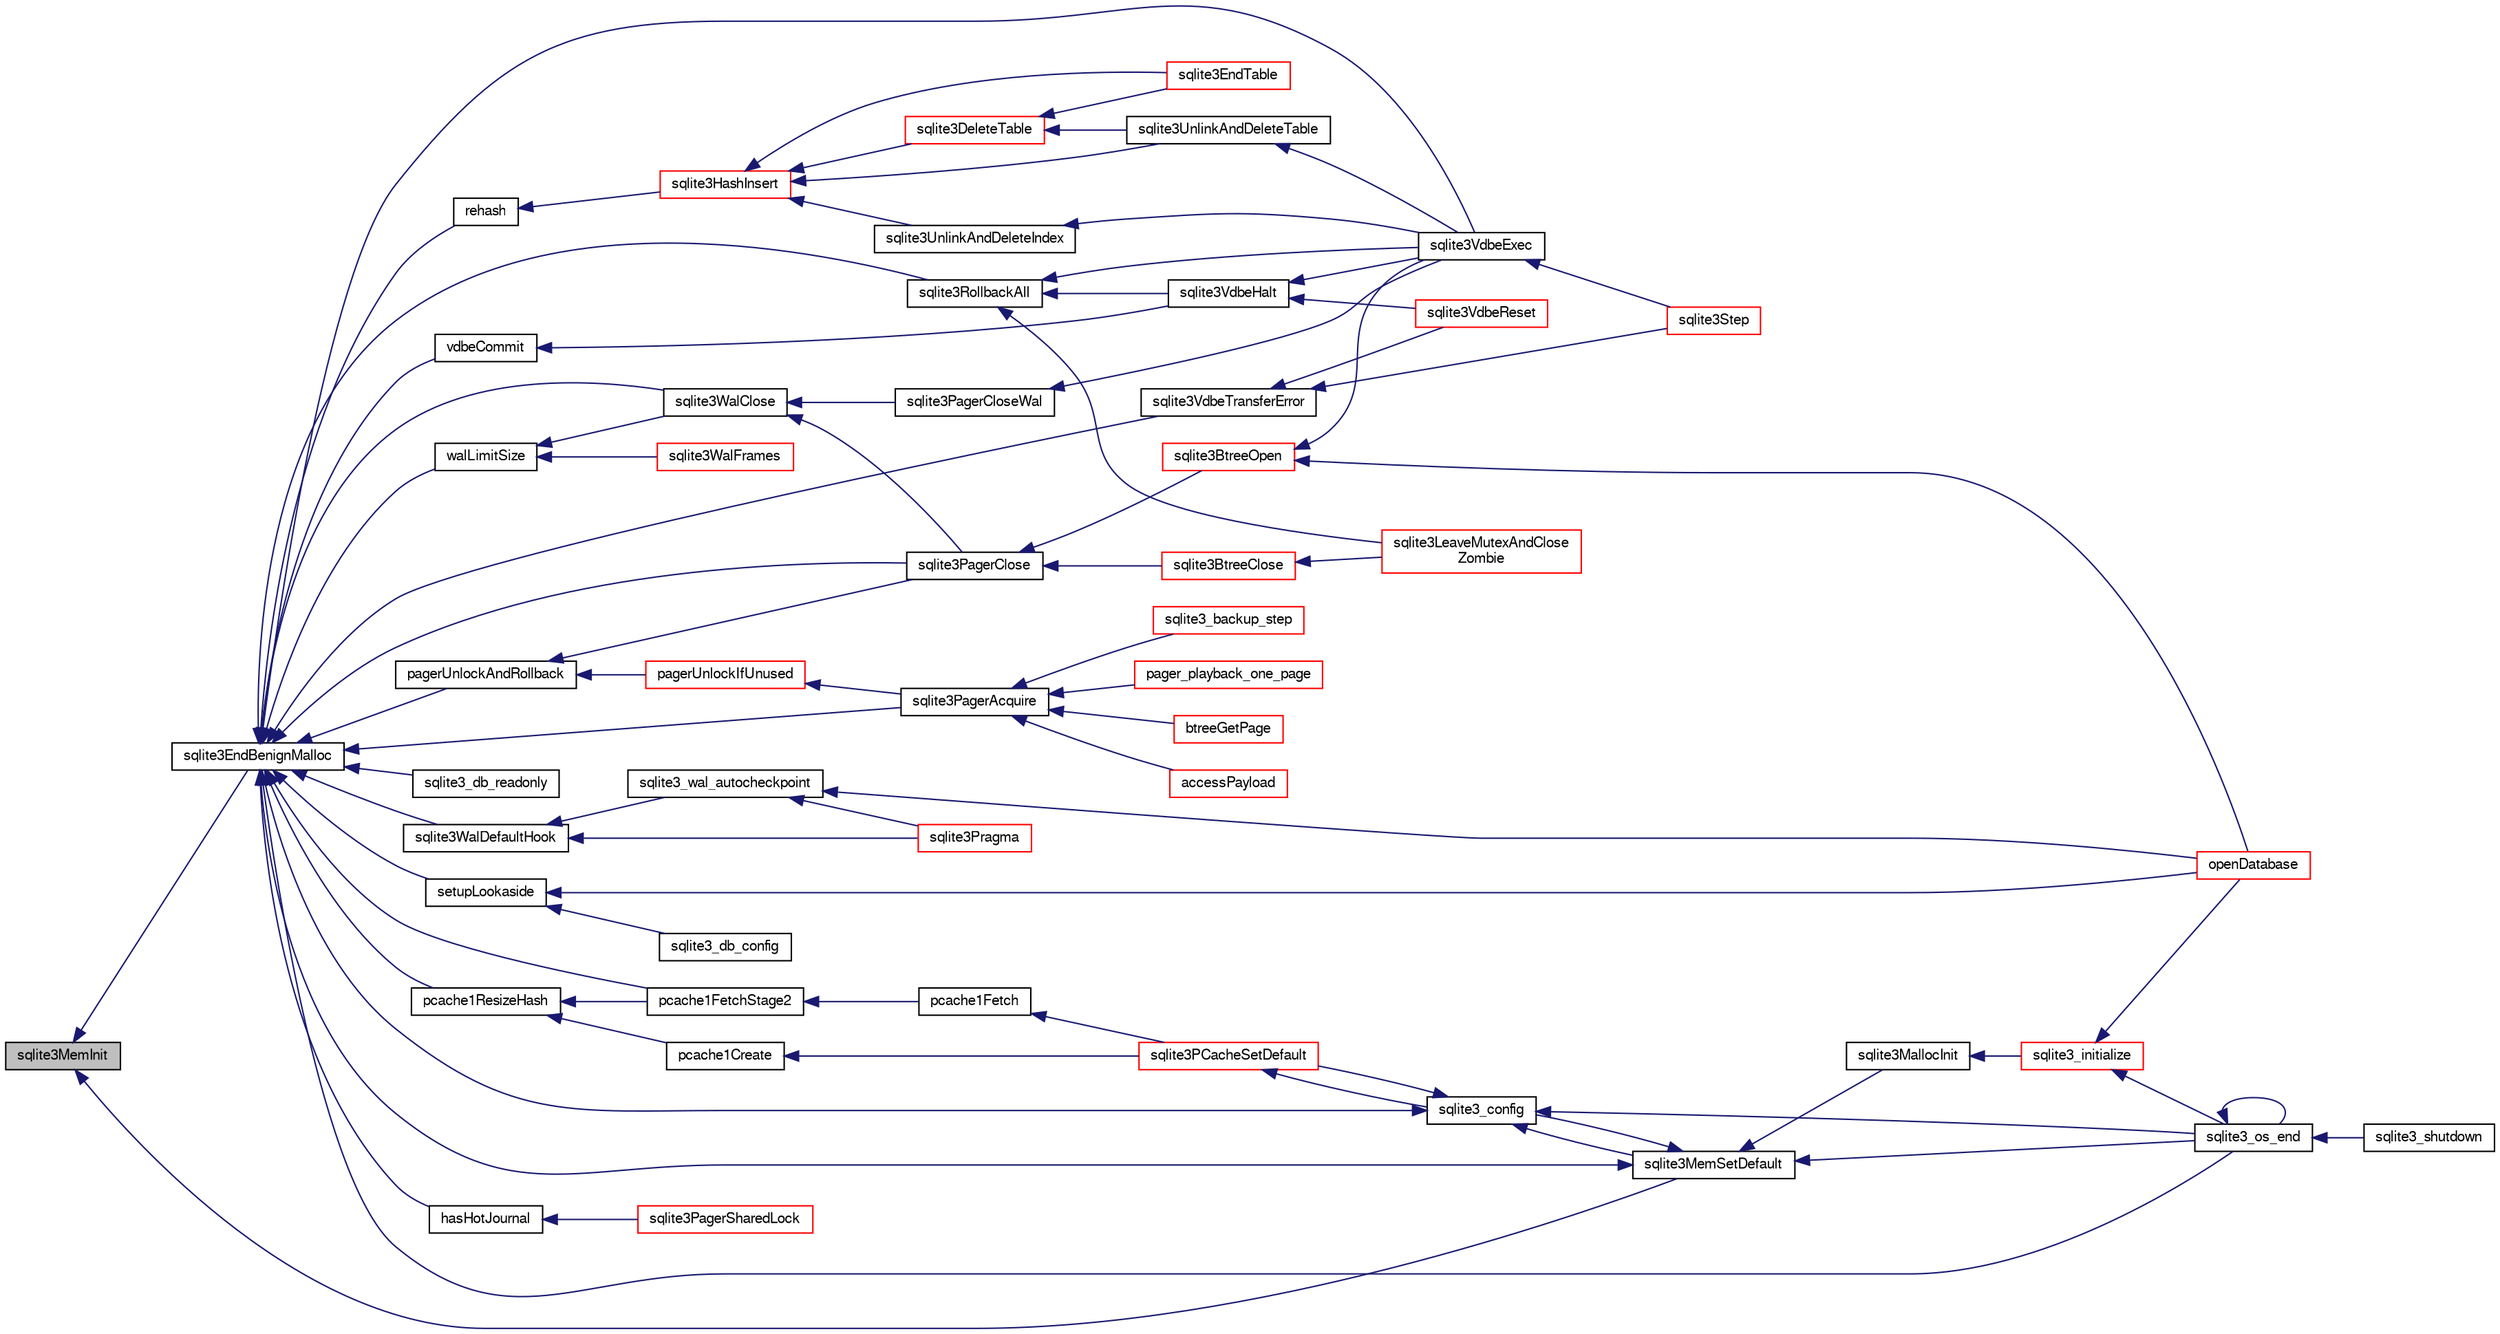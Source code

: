 digraph "sqlite3MemInit"
{
  edge [fontname="FreeSans",fontsize="10",labelfontname="FreeSans",labelfontsize="10"];
  node [fontname="FreeSans",fontsize="10",shape=record];
  rankdir="LR";
  Node590395 [label="sqlite3MemInit",height=0.2,width=0.4,color="black", fillcolor="grey75", style="filled", fontcolor="black"];
  Node590395 -> Node590396 [dir="back",color="midnightblue",fontsize="10",style="solid",fontname="FreeSans"];
  Node590396 [label="sqlite3EndBenignMalloc",height=0.2,width=0.4,color="black", fillcolor="white", style="filled",URL="$sqlite3_8c.html#a4582127cc64d483dc66c7acf9d8d8fbb"];
  Node590396 -> Node590397 [dir="back",color="midnightblue",fontsize="10",style="solid",fontname="FreeSans"];
  Node590397 [label="rehash",height=0.2,width=0.4,color="black", fillcolor="white", style="filled",URL="$sqlite3_8c.html#a4851529638f6c7af16239ee6e2dcc628"];
  Node590397 -> Node590398 [dir="back",color="midnightblue",fontsize="10",style="solid",fontname="FreeSans"];
  Node590398 [label="sqlite3HashInsert",height=0.2,width=0.4,color="red", fillcolor="white", style="filled",URL="$sqlite3_8c.html#aebbc6c13b3c139d5f3463938f441da3d"];
  Node590398 -> Node590399 [dir="back",color="midnightblue",fontsize="10",style="solid",fontname="FreeSans"];
  Node590399 [label="sqlite3UnlinkAndDeleteIndex",height=0.2,width=0.4,color="black", fillcolor="white", style="filled",URL="$sqlite3_8c.html#a889f2dcb438c56db37a6d61e9f25e244"];
  Node590399 -> Node590400 [dir="back",color="midnightblue",fontsize="10",style="solid",fontname="FreeSans"];
  Node590400 [label="sqlite3VdbeExec",height=0.2,width=0.4,color="black", fillcolor="white", style="filled",URL="$sqlite3_8c.html#a8ce40a614bdc56719c4d642b1e4dfb21"];
  Node590400 -> Node590401 [dir="back",color="midnightblue",fontsize="10",style="solid",fontname="FreeSans"];
  Node590401 [label="sqlite3Step",height=0.2,width=0.4,color="red", fillcolor="white", style="filled",URL="$sqlite3_8c.html#a3f2872e873e2758a4beedad1d5113554"];
  Node590398 -> Node590528 [dir="back",color="midnightblue",fontsize="10",style="solid",fontname="FreeSans"];
  Node590528 [label="sqlite3DeleteTable",height=0.2,width=0.4,color="red", fillcolor="white", style="filled",URL="$sqlite3_8c.html#a7fd3d507375a381a3807f92735318973"];
  Node590528 -> Node590530 [dir="back",color="midnightblue",fontsize="10",style="solid",fontname="FreeSans"];
  Node590530 [label="sqlite3UnlinkAndDeleteTable",height=0.2,width=0.4,color="black", fillcolor="white", style="filled",URL="$sqlite3_8c.html#a9733677716a49de464f86fff164e9a1b"];
  Node590530 -> Node590400 [dir="back",color="midnightblue",fontsize="10",style="solid",fontname="FreeSans"];
  Node590528 -> Node590442 [dir="back",color="midnightblue",fontsize="10",style="solid",fontname="FreeSans"];
  Node590442 [label="sqlite3EndTable",height=0.2,width=0.4,color="red", fillcolor="white", style="filled",URL="$sqlite3_8c.html#a7b5f2c66c0f0b6f819d970ca389768b0"];
  Node590398 -> Node590530 [dir="back",color="midnightblue",fontsize="10",style="solid",fontname="FreeSans"];
  Node590398 -> Node590442 [dir="back",color="midnightblue",fontsize="10",style="solid",fontname="FreeSans"];
  Node590396 -> Node590707 [dir="back",color="midnightblue",fontsize="10",style="solid",fontname="FreeSans"];
  Node590707 [label="sqlite3_os_end",height=0.2,width=0.4,color="black", fillcolor="white", style="filled",URL="$sqlite3_8h.html#a2288c95881ecca13d994e42b6a958906"];
  Node590707 -> Node590707 [dir="back",color="midnightblue",fontsize="10",style="solid",fontname="FreeSans"];
  Node590707 -> Node590708 [dir="back",color="midnightblue",fontsize="10",style="solid",fontname="FreeSans"];
  Node590708 [label="sqlite3_shutdown",height=0.2,width=0.4,color="black", fillcolor="white", style="filled",URL="$sqlite3_8h.html#aeaf9947fe863ba3d3aca061475e3af2e"];
  Node590396 -> Node590709 [dir="back",color="midnightblue",fontsize="10",style="solid",fontname="FreeSans"];
  Node590709 [label="pcache1ResizeHash",height=0.2,width=0.4,color="black", fillcolor="white", style="filled",URL="$sqlite3_8c.html#a7795922581c79a689c6e954dad69c037"];
  Node590709 -> Node590710 [dir="back",color="midnightblue",fontsize="10",style="solid",fontname="FreeSans"];
  Node590710 [label="pcache1Create",height=0.2,width=0.4,color="black", fillcolor="white", style="filled",URL="$sqlite3_8c.html#a44cfeb7ecaf2b6aa54934d3deaee8919"];
  Node590710 -> Node590711 [dir="back",color="midnightblue",fontsize="10",style="solid",fontname="FreeSans"];
  Node590711 [label="sqlite3PCacheSetDefault",height=0.2,width=0.4,color="red", fillcolor="white", style="filled",URL="$sqlite3_8c.html#a91974afe7709a742451438556ee0c70c"];
  Node590711 -> Node590873 [dir="back",color="midnightblue",fontsize="10",style="solid",fontname="FreeSans"];
  Node590873 [label="sqlite3_config",height=0.2,width=0.4,color="black", fillcolor="white", style="filled",URL="$sqlite3_8h.html#a74ad420b6f26bc06a04ff6ecec8a8c91"];
  Node590873 -> Node590396 [dir="back",color="midnightblue",fontsize="10",style="solid",fontname="FreeSans"];
  Node590873 -> Node590871 [dir="back",color="midnightblue",fontsize="10",style="solid",fontname="FreeSans"];
  Node590871 [label="sqlite3MemSetDefault",height=0.2,width=0.4,color="black", fillcolor="white", style="filled",URL="$sqlite3_8c.html#a162fbfd727e92c5f8f72625b5ff62549"];
  Node590871 -> Node590396 [dir="back",color="midnightblue",fontsize="10",style="solid",fontname="FreeSans"];
  Node590871 -> Node590872 [dir="back",color="midnightblue",fontsize="10",style="solid",fontname="FreeSans"];
  Node590872 [label="sqlite3MallocInit",height=0.2,width=0.4,color="black", fillcolor="white", style="filled",URL="$sqlite3_8c.html#a9e06f9e7cad0d83ce80ab493c9533552"];
  Node590872 -> Node590713 [dir="back",color="midnightblue",fontsize="10",style="solid",fontname="FreeSans"];
  Node590713 [label="sqlite3_initialize",height=0.2,width=0.4,color="red", fillcolor="white", style="filled",URL="$sqlite3_8h.html#ab0c0ee2d5d4cf8b28e9572296a8861df"];
  Node590713 -> Node590707 [dir="back",color="midnightblue",fontsize="10",style="solid",fontname="FreeSans"];
  Node590713 -> Node590634 [dir="back",color="midnightblue",fontsize="10",style="solid",fontname="FreeSans"];
  Node590634 [label="openDatabase",height=0.2,width=0.4,color="red", fillcolor="white", style="filled",URL="$sqlite3_8c.html#a6a9c3bc3a64234e863413f41db473758"];
  Node590871 -> Node590707 [dir="back",color="midnightblue",fontsize="10",style="solid",fontname="FreeSans"];
  Node590871 -> Node590873 [dir="back",color="midnightblue",fontsize="10",style="solid",fontname="FreeSans"];
  Node590873 -> Node590707 [dir="back",color="midnightblue",fontsize="10",style="solid",fontname="FreeSans"];
  Node590873 -> Node590711 [dir="back",color="midnightblue",fontsize="10",style="solid",fontname="FreeSans"];
  Node590709 -> Node591269 [dir="back",color="midnightblue",fontsize="10",style="solid",fontname="FreeSans"];
  Node591269 [label="pcache1FetchStage2",height=0.2,width=0.4,color="black", fillcolor="white", style="filled",URL="$sqlite3_8c.html#a30a4ee80ec88f9eb4ade1424d99585b5"];
  Node591269 -> Node591270 [dir="back",color="midnightblue",fontsize="10",style="solid",fontname="FreeSans"];
  Node591270 [label="pcache1Fetch",height=0.2,width=0.4,color="black", fillcolor="white", style="filled",URL="$sqlite3_8c.html#a745bc37e2a945b10e6b23a6fe6c35411"];
  Node591270 -> Node590711 [dir="back",color="midnightblue",fontsize="10",style="solid",fontname="FreeSans"];
  Node590396 -> Node591269 [dir="back",color="midnightblue",fontsize="10",style="solid",fontname="FreeSans"];
  Node590396 -> Node590806 [dir="back",color="midnightblue",fontsize="10",style="solid",fontname="FreeSans"];
  Node590806 [label="pagerUnlockAndRollback",height=0.2,width=0.4,color="black", fillcolor="white", style="filled",URL="$sqlite3_8c.html#a02d96b7bf62c3b13ba905d168914518c"];
  Node590806 -> Node590807 [dir="back",color="midnightblue",fontsize="10",style="solid",fontname="FreeSans"];
  Node590807 [label="sqlite3PagerClose",height=0.2,width=0.4,color="black", fillcolor="white", style="filled",URL="$sqlite3_8c.html#af94b1f96b60689fd09422cce2c85f53f"];
  Node590807 -> Node590726 [dir="back",color="midnightblue",fontsize="10",style="solid",fontname="FreeSans"];
  Node590726 [label="sqlite3BtreeOpen",height=0.2,width=0.4,color="red", fillcolor="white", style="filled",URL="$sqlite3_8c.html#a13dcb44dc34af6ce9d38de9c5aa975f9"];
  Node590726 -> Node590400 [dir="back",color="midnightblue",fontsize="10",style="solid",fontname="FreeSans"];
  Node590726 -> Node590634 [dir="back",color="midnightblue",fontsize="10",style="solid",fontname="FreeSans"];
  Node590807 -> Node590781 [dir="back",color="midnightblue",fontsize="10",style="solid",fontname="FreeSans"];
  Node590781 [label="sqlite3BtreeClose",height=0.2,width=0.4,color="red", fillcolor="white", style="filled",URL="$sqlite3_8c.html#a729b65009b66a99200496b09c124df01"];
  Node590781 -> Node590628 [dir="back",color="midnightblue",fontsize="10",style="solid",fontname="FreeSans"];
  Node590628 [label="sqlite3LeaveMutexAndClose\lZombie",height=0.2,width=0.4,color="red", fillcolor="white", style="filled",URL="$sqlite3_8c.html#afe3a37c29dcb0fe9fc15fe07a3976f59"];
  Node590806 -> Node590808 [dir="back",color="midnightblue",fontsize="10",style="solid",fontname="FreeSans"];
  Node590808 [label="pagerUnlockIfUnused",height=0.2,width=0.4,color="red", fillcolor="white", style="filled",URL="$sqlite3_8c.html#abf547f4276efb6f10262f7fde1e4d065"];
  Node590808 -> Node590809 [dir="back",color="midnightblue",fontsize="10",style="solid",fontname="FreeSans"];
  Node590809 [label="sqlite3PagerAcquire",height=0.2,width=0.4,color="black", fillcolor="white", style="filled",URL="$sqlite3_8c.html#a22a53daafd2bd778cda390312651f994"];
  Node590809 -> Node590800 [dir="back",color="midnightblue",fontsize="10",style="solid",fontname="FreeSans"];
  Node590800 [label="pager_playback_one_page",height=0.2,width=0.4,color="red", fillcolor="white", style="filled",URL="$sqlite3_8c.html#adfca1dee9939482792fe2b4ed982d00e"];
  Node590809 -> Node590810 [dir="back",color="midnightblue",fontsize="10",style="solid",fontname="FreeSans"];
  Node590810 [label="btreeGetPage",height=0.2,width=0.4,color="red", fillcolor="white", style="filled",URL="$sqlite3_8c.html#ac59679e30ceb0190614fbd19a7feb6de"];
  Node590809 -> Node590775 [dir="back",color="midnightblue",fontsize="10",style="solid",fontname="FreeSans"];
  Node590775 [label="accessPayload",height=0.2,width=0.4,color="red", fillcolor="white", style="filled",URL="$sqlite3_8c.html#acf70e6d3cb6afd54d677b3dffb6959d2"];
  Node590809 -> Node590612 [dir="back",color="midnightblue",fontsize="10",style="solid",fontname="FreeSans"];
  Node590612 [label="sqlite3_backup_step",height=0.2,width=0.4,color="red", fillcolor="white", style="filled",URL="$sqlite3_8h.html#a1699b75e98d082eebc465a9e64c35269"];
  Node590396 -> Node590807 [dir="back",color="midnightblue",fontsize="10",style="solid",fontname="FreeSans"];
  Node590396 -> Node590977 [dir="back",color="midnightblue",fontsize="10",style="solid",fontname="FreeSans"];
  Node590977 [label="hasHotJournal",height=0.2,width=0.4,color="black", fillcolor="white", style="filled",URL="$sqlite3_8c.html#a875dc699b7a0e8ab6ba19170e5096d5e"];
  Node590977 -> Node590802 [dir="back",color="midnightblue",fontsize="10",style="solid",fontname="FreeSans"];
  Node590802 [label="sqlite3PagerSharedLock",height=0.2,width=0.4,color="red", fillcolor="white", style="filled",URL="$sqlite3_8c.html#a58c197b629fb6eaacf96c7add57c70df"];
  Node590396 -> Node590809 [dir="back",color="midnightblue",fontsize="10",style="solid",fontname="FreeSans"];
  Node590396 -> Node591092 [dir="back",color="midnightblue",fontsize="10",style="solid",fontname="FreeSans"];
  Node591092 [label="walLimitSize",height=0.2,width=0.4,color="black", fillcolor="white", style="filled",URL="$sqlite3_8c.html#a7d814227c8fb4a3441c42e9f2fdade3b"];
  Node591092 -> Node591000 [dir="back",color="midnightblue",fontsize="10",style="solid",fontname="FreeSans"];
  Node591000 [label="sqlite3WalClose",height=0.2,width=0.4,color="black", fillcolor="white", style="filled",URL="$sqlite3_8c.html#abfd7d36ec6ea41ecb2717dd4c6b0571e"];
  Node591000 -> Node590807 [dir="back",color="midnightblue",fontsize="10",style="solid",fontname="FreeSans"];
  Node591000 -> Node590982 [dir="back",color="midnightblue",fontsize="10",style="solid",fontname="FreeSans"];
  Node590982 [label="sqlite3PagerCloseWal",height=0.2,width=0.4,color="black", fillcolor="white", style="filled",URL="$sqlite3_8c.html#ac62d7d3d29214a7cad25fdd88e7c7a74"];
  Node590982 -> Node590400 [dir="back",color="midnightblue",fontsize="10",style="solid",fontname="FreeSans"];
  Node591092 -> Node590852 [dir="back",color="midnightblue",fontsize="10",style="solid",fontname="FreeSans"];
  Node590852 [label="sqlite3WalFrames",height=0.2,width=0.4,color="red", fillcolor="white", style="filled",URL="$sqlite3_8c.html#af9606aac275558d3b96c83b2bff2d717"];
  Node590396 -> Node591000 [dir="back",color="midnightblue",fontsize="10",style="solid",fontname="FreeSans"];
  Node590396 -> Node590735 [dir="back",color="midnightblue",fontsize="10",style="solid",fontname="FreeSans"];
  Node590735 [label="vdbeCommit",height=0.2,width=0.4,color="black", fillcolor="white", style="filled",URL="$sqlite3_8c.html#a5d7f1e0625451b987728f600cfe1b92d"];
  Node590735 -> Node590618 [dir="back",color="midnightblue",fontsize="10",style="solid",fontname="FreeSans"];
  Node590618 [label="sqlite3VdbeHalt",height=0.2,width=0.4,color="black", fillcolor="white", style="filled",URL="$sqlite3_8c.html#a8d1d99703d999190fbc35ecc981cb709"];
  Node590618 -> Node590619 [dir="back",color="midnightblue",fontsize="10",style="solid",fontname="FreeSans"];
  Node590619 [label="sqlite3VdbeReset",height=0.2,width=0.4,color="red", fillcolor="white", style="filled",URL="$sqlite3_8c.html#a315a913742f7267f90d46d41446353b1"];
  Node590618 -> Node590400 [dir="back",color="midnightblue",fontsize="10",style="solid",fontname="FreeSans"];
  Node590396 -> Node591114 [dir="back",color="midnightblue",fontsize="10",style="solid",fontname="FreeSans"];
  Node591114 [label="sqlite3VdbeTransferError",height=0.2,width=0.4,color="black", fillcolor="white", style="filled",URL="$sqlite3_8c.html#aaf4a567b51602bb6d7bb150e6c72de69"];
  Node591114 -> Node590619 [dir="back",color="midnightblue",fontsize="10",style="solid",fontname="FreeSans"];
  Node591114 -> Node590401 [dir="back",color="midnightblue",fontsize="10",style="solid",fontname="FreeSans"];
  Node590396 -> Node590400 [dir="back",color="midnightblue",fontsize="10",style="solid",fontname="FreeSans"];
  Node590396 -> Node591271 [dir="back",color="midnightblue",fontsize="10",style="solid",fontname="FreeSans"];
  Node591271 [label="setupLookaside",height=0.2,width=0.4,color="black", fillcolor="white", style="filled",URL="$sqlite3_8c.html#a83e30e8059c0e1a0537a569a91ce81e5"];
  Node591271 -> Node591272 [dir="back",color="midnightblue",fontsize="10",style="solid",fontname="FreeSans"];
  Node591272 [label="sqlite3_db_config",height=0.2,width=0.4,color="black", fillcolor="white", style="filled",URL="$sqlite3_8h.html#a35895f9b53f6cc7a4e72c3f8905e6edd"];
  Node591271 -> Node590634 [dir="back",color="midnightblue",fontsize="10",style="solid",fontname="FreeSans"];
  Node590396 -> Node590617 [dir="back",color="midnightblue",fontsize="10",style="solid",fontname="FreeSans"];
  Node590617 [label="sqlite3RollbackAll",height=0.2,width=0.4,color="black", fillcolor="white", style="filled",URL="$sqlite3_8c.html#ad902dd388d73208539f557962e3fe6bb"];
  Node590617 -> Node590618 [dir="back",color="midnightblue",fontsize="10",style="solid",fontname="FreeSans"];
  Node590617 -> Node590400 [dir="back",color="midnightblue",fontsize="10",style="solid",fontname="FreeSans"];
  Node590617 -> Node590628 [dir="back",color="midnightblue",fontsize="10",style="solid",fontname="FreeSans"];
  Node590396 -> Node590911 [dir="back",color="midnightblue",fontsize="10",style="solid",fontname="FreeSans"];
  Node590911 [label="sqlite3WalDefaultHook",height=0.2,width=0.4,color="black", fillcolor="white", style="filled",URL="$sqlite3_8c.html#a4a9ed7c3fcab46b3d82eb79ede8c4f77"];
  Node590911 -> Node590478 [dir="back",color="midnightblue",fontsize="10",style="solid",fontname="FreeSans"];
  Node590478 [label="sqlite3Pragma",height=0.2,width=0.4,color="red", fillcolor="white", style="filled",URL="$sqlite3_8c.html#a111391370f58f8e6a6eca51fd34d62ed"];
  Node590911 -> Node590912 [dir="back",color="midnightblue",fontsize="10",style="solid",fontname="FreeSans"];
  Node590912 [label="sqlite3_wal_autocheckpoint",height=0.2,width=0.4,color="black", fillcolor="white", style="filled",URL="$sqlite3_8h.html#acdc3742b48372dce0e839ce0f89747be"];
  Node590912 -> Node590478 [dir="back",color="midnightblue",fontsize="10",style="solid",fontname="FreeSans"];
  Node590912 -> Node590634 [dir="back",color="midnightblue",fontsize="10",style="solid",fontname="FreeSans"];
  Node590396 -> Node590914 [dir="back",color="midnightblue",fontsize="10",style="solid",fontname="FreeSans"];
  Node590914 [label="sqlite3_db_readonly",height=0.2,width=0.4,color="black", fillcolor="white", style="filled",URL="$sqlite3_8h.html#a96c378e7022e7a8a375e23f7fc662cdd"];
  Node590395 -> Node590871 [dir="back",color="midnightblue",fontsize="10",style="solid",fontname="FreeSans"];
}
